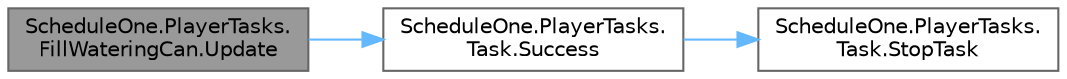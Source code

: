digraph "ScheduleOne.PlayerTasks.FillWateringCan.Update"
{
 // LATEX_PDF_SIZE
  bgcolor="transparent";
  edge [fontname=Helvetica,fontsize=10,labelfontname=Helvetica,labelfontsize=10];
  node [fontname=Helvetica,fontsize=10,shape=box,height=0.2,width=0.4];
  rankdir="LR";
  Node1 [id="Node000001",label="ScheduleOne.PlayerTasks.\lFillWateringCan.Update",height=0.2,width=0.4,color="gray40", fillcolor="grey60", style="filled", fontcolor="black",tooltip=" "];
  Node1 -> Node2 [id="edge1_Node000001_Node000002",color="steelblue1",style="solid",tooltip=" "];
  Node2 [id="Node000002",label="ScheduleOne.PlayerTasks.\lTask.Success",height=0.2,width=0.4,color="grey40", fillcolor="white", style="filled",URL="$class_schedule_one_1_1_player_tasks_1_1_task.html#af69e028e9c1302010dcf783a17af00c3",tooltip=" "];
  Node2 -> Node3 [id="edge2_Node000002_Node000003",color="steelblue1",style="solid",tooltip=" "];
  Node3 [id="Node000003",label="ScheduleOne.PlayerTasks.\lTask.StopTask",height=0.2,width=0.4,color="grey40", fillcolor="white", style="filled",URL="$class_schedule_one_1_1_player_tasks_1_1_task.html#aab01c16b389e10c18d0285fc7c868da5",tooltip=" "];
}
